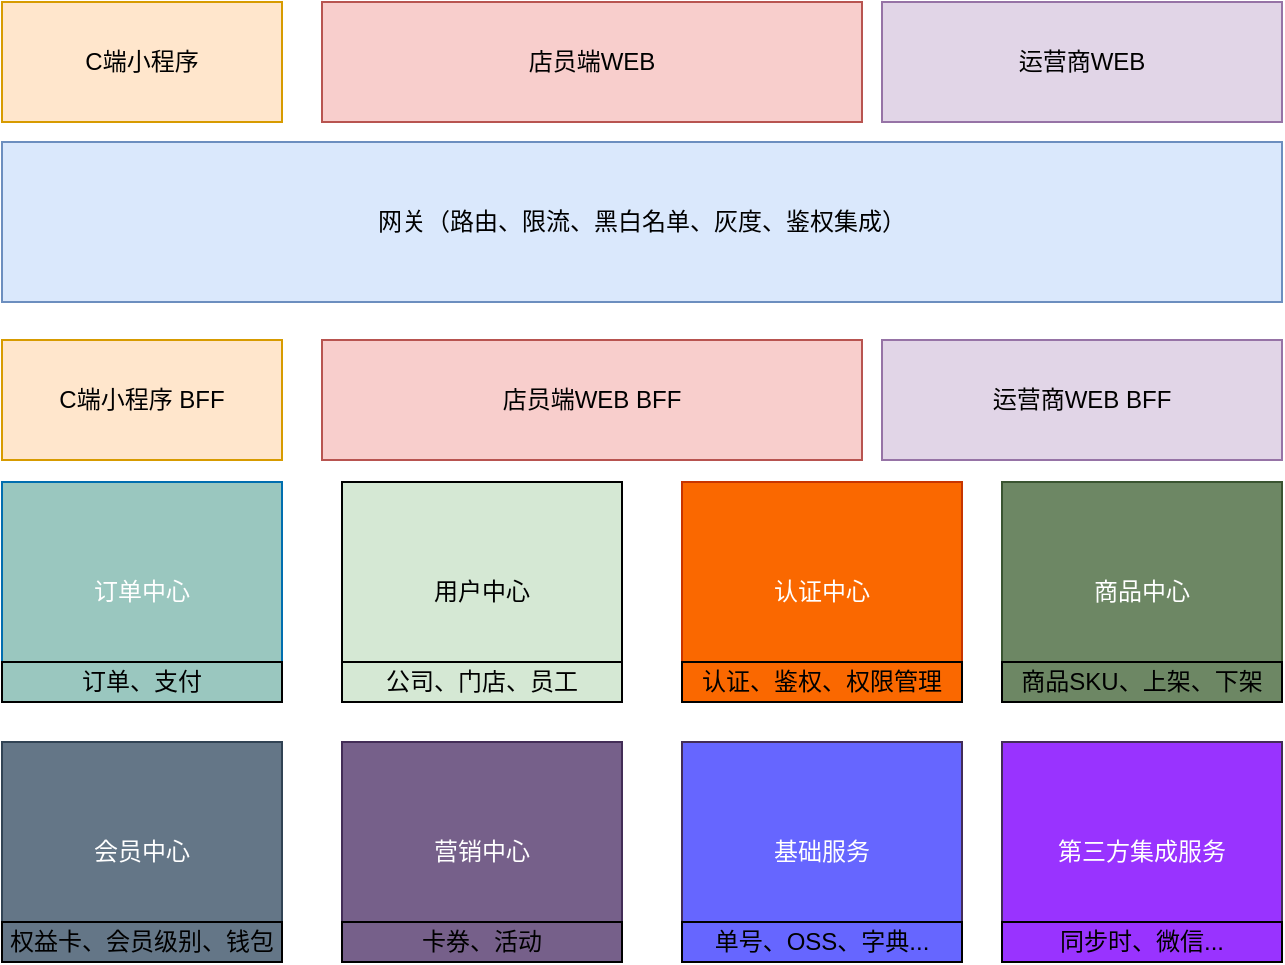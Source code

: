 <mxfile version="13.2.1" type="github">
  <diagram id="s2SYgq11OWQNhYOBwH3P" name="Page-1">
    <mxGraphModel dx="1360" dy="802" grid="1" gridSize="10" guides="1" tooltips="1" connect="1" arrows="1" fold="1" page="1" pageScale="1" pageWidth="827" pageHeight="1169" math="0" shadow="0">
      <root>
        <mxCell id="0" />
        <mxCell id="1" parent="0" />
        <mxCell id="_U7QHXg-yMUHjmqAdrOl-1" value="网关（路由、限流、黑白名单、灰度、鉴权集成）" style="rounded=0;whiteSpace=wrap;html=1;fillColor=#dae8fc;strokeColor=#6c8ebf;" vertex="1" parent="1">
          <mxGeometry x="80" y="150" width="640" height="80" as="geometry" />
        </mxCell>
        <mxCell id="_U7QHXg-yMUHjmqAdrOl-2" value="C端小程序" style="rounded=0;whiteSpace=wrap;html=1;fillColor=#ffe6cc;strokeColor=#d79b00;" vertex="1" parent="1">
          <mxGeometry x="80" y="80" width="140" height="60" as="geometry" />
        </mxCell>
        <mxCell id="_U7QHXg-yMUHjmqAdrOl-3" value="店员端WEB" style="rounded=0;whiteSpace=wrap;html=1;fillColor=#f8cecc;strokeColor=#b85450;" vertex="1" parent="1">
          <mxGeometry x="240" y="80" width="270" height="60" as="geometry" />
        </mxCell>
        <mxCell id="_U7QHXg-yMUHjmqAdrOl-4" value="运营商WEB" style="rounded=0;whiteSpace=wrap;html=1;fillColor=#e1d5e7;strokeColor=#9673a6;" vertex="1" parent="1">
          <mxGeometry x="520" y="80" width="200" height="60" as="geometry" />
        </mxCell>
        <mxCell id="_U7QHXg-yMUHjmqAdrOl-5" value="订单中心" style="rounded=0;whiteSpace=wrap;html=1;fillColor=#9AC7BF;strokeColor=#006EAF;fontColor=#ffffff;" vertex="1" parent="1">
          <mxGeometry x="80" y="320" width="140" height="110" as="geometry" />
        </mxCell>
        <mxCell id="_U7QHXg-yMUHjmqAdrOl-6" value="订单、支付" style="text;html=1;strokeColor=#000000;fillColor=none;align=center;verticalAlign=middle;whiteSpace=wrap;rounded=0;" vertex="1" parent="1">
          <mxGeometry x="80" y="410" width="140" height="20" as="geometry" />
        </mxCell>
        <mxCell id="_U7QHXg-yMUHjmqAdrOl-7" value="用户中心&lt;span style=&quot;color: rgba(0 , 0 , 0 , 0) ; font-family: monospace ; font-size: 0px&quot;&gt;%3CmxGraphModel%3E%3Croot%3E%3CmxCell%20id%3D%220%22%2F%3E%3CmxCell%20id%3D%221%22%20parent%3D%220%22%2F%3E%3CmxCell%20id%3D%222%22%20value%3D%22%E8%AE%A2%E5%8D%95%E4%B8%AD%E5%BF%83%22%20style%3D%22rounded%3D0%3BwhiteSpace%3Dwrap%3Bhtml%3D1%3B%22%20vertex%3D%221%22%20parent%3D%221%22%3E%3CmxGeometry%20x%3D%2280%22%20y%3D%22240%22%20width%3D%22140%22%20height%3D%22110%22%20as%3D%22geometry%22%2F%3E%3C%2FmxCell%3E%3CmxCell%20id%3D%223%22%20value%3D%22%E8%AE%A2%E5%8D%95%E3%80%81%E6%94%AF%E4%BB%98%22%20style%3D%22text%3Bhtml%3D1%3BstrokeColor%3D%23000000%3BfillColor%3Dnone%3Balign%3Dcenter%3BverticalAlign%3Dmiddle%3BwhiteSpace%3Dwrap%3Brounded%3D0%3B%22%20vertex%3D%221%22%20parent%3D%221%22%3E%3CmxGeometry%20x%3D%2280%22%20y%3D%22330%22%20width%3D%22140%22%20height%3D%2220%22%20as%3D%22geometry%22%2F%3E%3C%2FmxCell%3E%3C%2Froot%3E%3C%2FmxGraphModel%3E&lt;/span&gt;" style="rounded=0;whiteSpace=wrap;html=1;fillColor=#D5E8D4;" vertex="1" parent="1">
          <mxGeometry x="250" y="320" width="140" height="110" as="geometry" />
        </mxCell>
        <mxCell id="_U7QHXg-yMUHjmqAdrOl-8" value="公司、门店、员工" style="text;html=1;strokeColor=#000000;fillColor=none;align=center;verticalAlign=middle;whiteSpace=wrap;rounded=0;" vertex="1" parent="1">
          <mxGeometry x="250" y="410" width="140" height="20" as="geometry" />
        </mxCell>
        <mxCell id="_U7QHXg-yMUHjmqAdrOl-9" value="认证中心" style="rounded=0;whiteSpace=wrap;html=1;fillColor=#fa6800;strokeColor=#C73500;fontColor=#ffffff;" vertex="1" parent="1">
          <mxGeometry x="420" y="320" width="140" height="110" as="geometry" />
        </mxCell>
        <mxCell id="_U7QHXg-yMUHjmqAdrOl-10" value="认证、鉴权、权限管理" style="text;html=1;strokeColor=#000000;fillColor=none;align=center;verticalAlign=middle;whiteSpace=wrap;rounded=0;" vertex="1" parent="1">
          <mxGeometry x="420" y="410" width="140" height="20" as="geometry" />
        </mxCell>
        <mxCell id="_U7QHXg-yMUHjmqAdrOl-11" value="商品中心" style="rounded=0;whiteSpace=wrap;html=1;fillColor=#6d8764;strokeColor=#3A5431;fontColor=#ffffff;" vertex="1" parent="1">
          <mxGeometry x="580" y="320" width="140" height="110" as="geometry" />
        </mxCell>
        <mxCell id="_U7QHXg-yMUHjmqAdrOl-12" value="商品SKU、上架、下架" style="text;html=1;strokeColor=#000000;fillColor=none;align=center;verticalAlign=middle;whiteSpace=wrap;rounded=0;" vertex="1" parent="1">
          <mxGeometry x="580" y="410" width="140" height="20" as="geometry" />
        </mxCell>
        <mxCell id="_U7QHXg-yMUHjmqAdrOl-14" value="会员中心" style="rounded=0;whiteSpace=wrap;html=1;fillColor=#647687;strokeColor=#314354;fontColor=#ffffff;" vertex="1" parent="1">
          <mxGeometry x="80" y="450" width="140" height="110" as="geometry" />
        </mxCell>
        <mxCell id="_U7QHXg-yMUHjmqAdrOl-15" value="权益卡、会员级别、钱包" style="text;html=1;strokeColor=#000000;fillColor=none;align=center;verticalAlign=middle;whiteSpace=wrap;rounded=0;" vertex="1" parent="1">
          <mxGeometry x="80" y="540" width="140" height="20" as="geometry" />
        </mxCell>
        <mxCell id="_U7QHXg-yMUHjmqAdrOl-16" value="营销中心" style="rounded=0;whiteSpace=wrap;html=1;fillColor=#76608a;strokeColor=#432D57;fontColor=#ffffff;" vertex="1" parent="1">
          <mxGeometry x="250" y="450" width="140" height="110" as="geometry" />
        </mxCell>
        <mxCell id="_U7QHXg-yMUHjmqAdrOl-17" value="卡券、活动" style="text;html=1;strokeColor=#000000;fillColor=none;align=center;verticalAlign=middle;whiteSpace=wrap;rounded=0;" vertex="1" parent="1">
          <mxGeometry x="250" y="540" width="140" height="20" as="geometry" />
        </mxCell>
        <mxCell id="_U7QHXg-yMUHjmqAdrOl-20" value="基础服务" style="rounded=0;whiteSpace=wrap;html=1;fillColor=#6666FF;strokeColor=#432D57;fontColor=#ffffff;" vertex="1" parent="1">
          <mxGeometry x="420" y="450" width="140" height="110" as="geometry" />
        </mxCell>
        <mxCell id="_U7QHXg-yMUHjmqAdrOl-21" value="单号、OSS、字典..." style="text;html=1;strokeColor=#000000;fillColor=none;align=center;verticalAlign=middle;whiteSpace=wrap;rounded=0;" vertex="1" parent="1">
          <mxGeometry x="420" y="540" width="140" height="20" as="geometry" />
        </mxCell>
        <mxCell id="_U7QHXg-yMUHjmqAdrOl-22" value="第三方集成服务" style="rounded=0;whiteSpace=wrap;html=1;fillColor=#9933FF;strokeColor=#432D57;fontColor=#ffffff;" vertex="1" parent="1">
          <mxGeometry x="580" y="450" width="140" height="110" as="geometry" />
        </mxCell>
        <mxCell id="_U7QHXg-yMUHjmqAdrOl-23" value="同步时、微信..." style="text;html=1;strokeColor=#000000;fillColor=none;align=center;verticalAlign=middle;whiteSpace=wrap;rounded=0;" vertex="1" parent="1">
          <mxGeometry x="580" y="540" width="140" height="20" as="geometry" />
        </mxCell>
        <mxCell id="_U7QHXg-yMUHjmqAdrOl-24" value="C端小程序 BFF" style="rounded=0;whiteSpace=wrap;html=1;fillColor=#ffe6cc;strokeColor=#d79b00;" vertex="1" parent="1">
          <mxGeometry x="80" y="249" width="140" height="60" as="geometry" />
        </mxCell>
        <mxCell id="_U7QHXg-yMUHjmqAdrOl-26" value="店员端WEB BFF" style="rounded=0;whiteSpace=wrap;html=1;fillColor=#f8cecc;strokeColor=#b85450;" vertex="1" parent="1">
          <mxGeometry x="240" y="249" width="270" height="60" as="geometry" />
        </mxCell>
        <mxCell id="_U7QHXg-yMUHjmqAdrOl-27" value="运营商WEB BFF" style="rounded=0;whiteSpace=wrap;html=1;fillColor=#e1d5e7;strokeColor=#9673a6;" vertex="1" parent="1">
          <mxGeometry x="520" y="249" width="200" height="60" as="geometry" />
        </mxCell>
      </root>
    </mxGraphModel>
  </diagram>
</mxfile>
